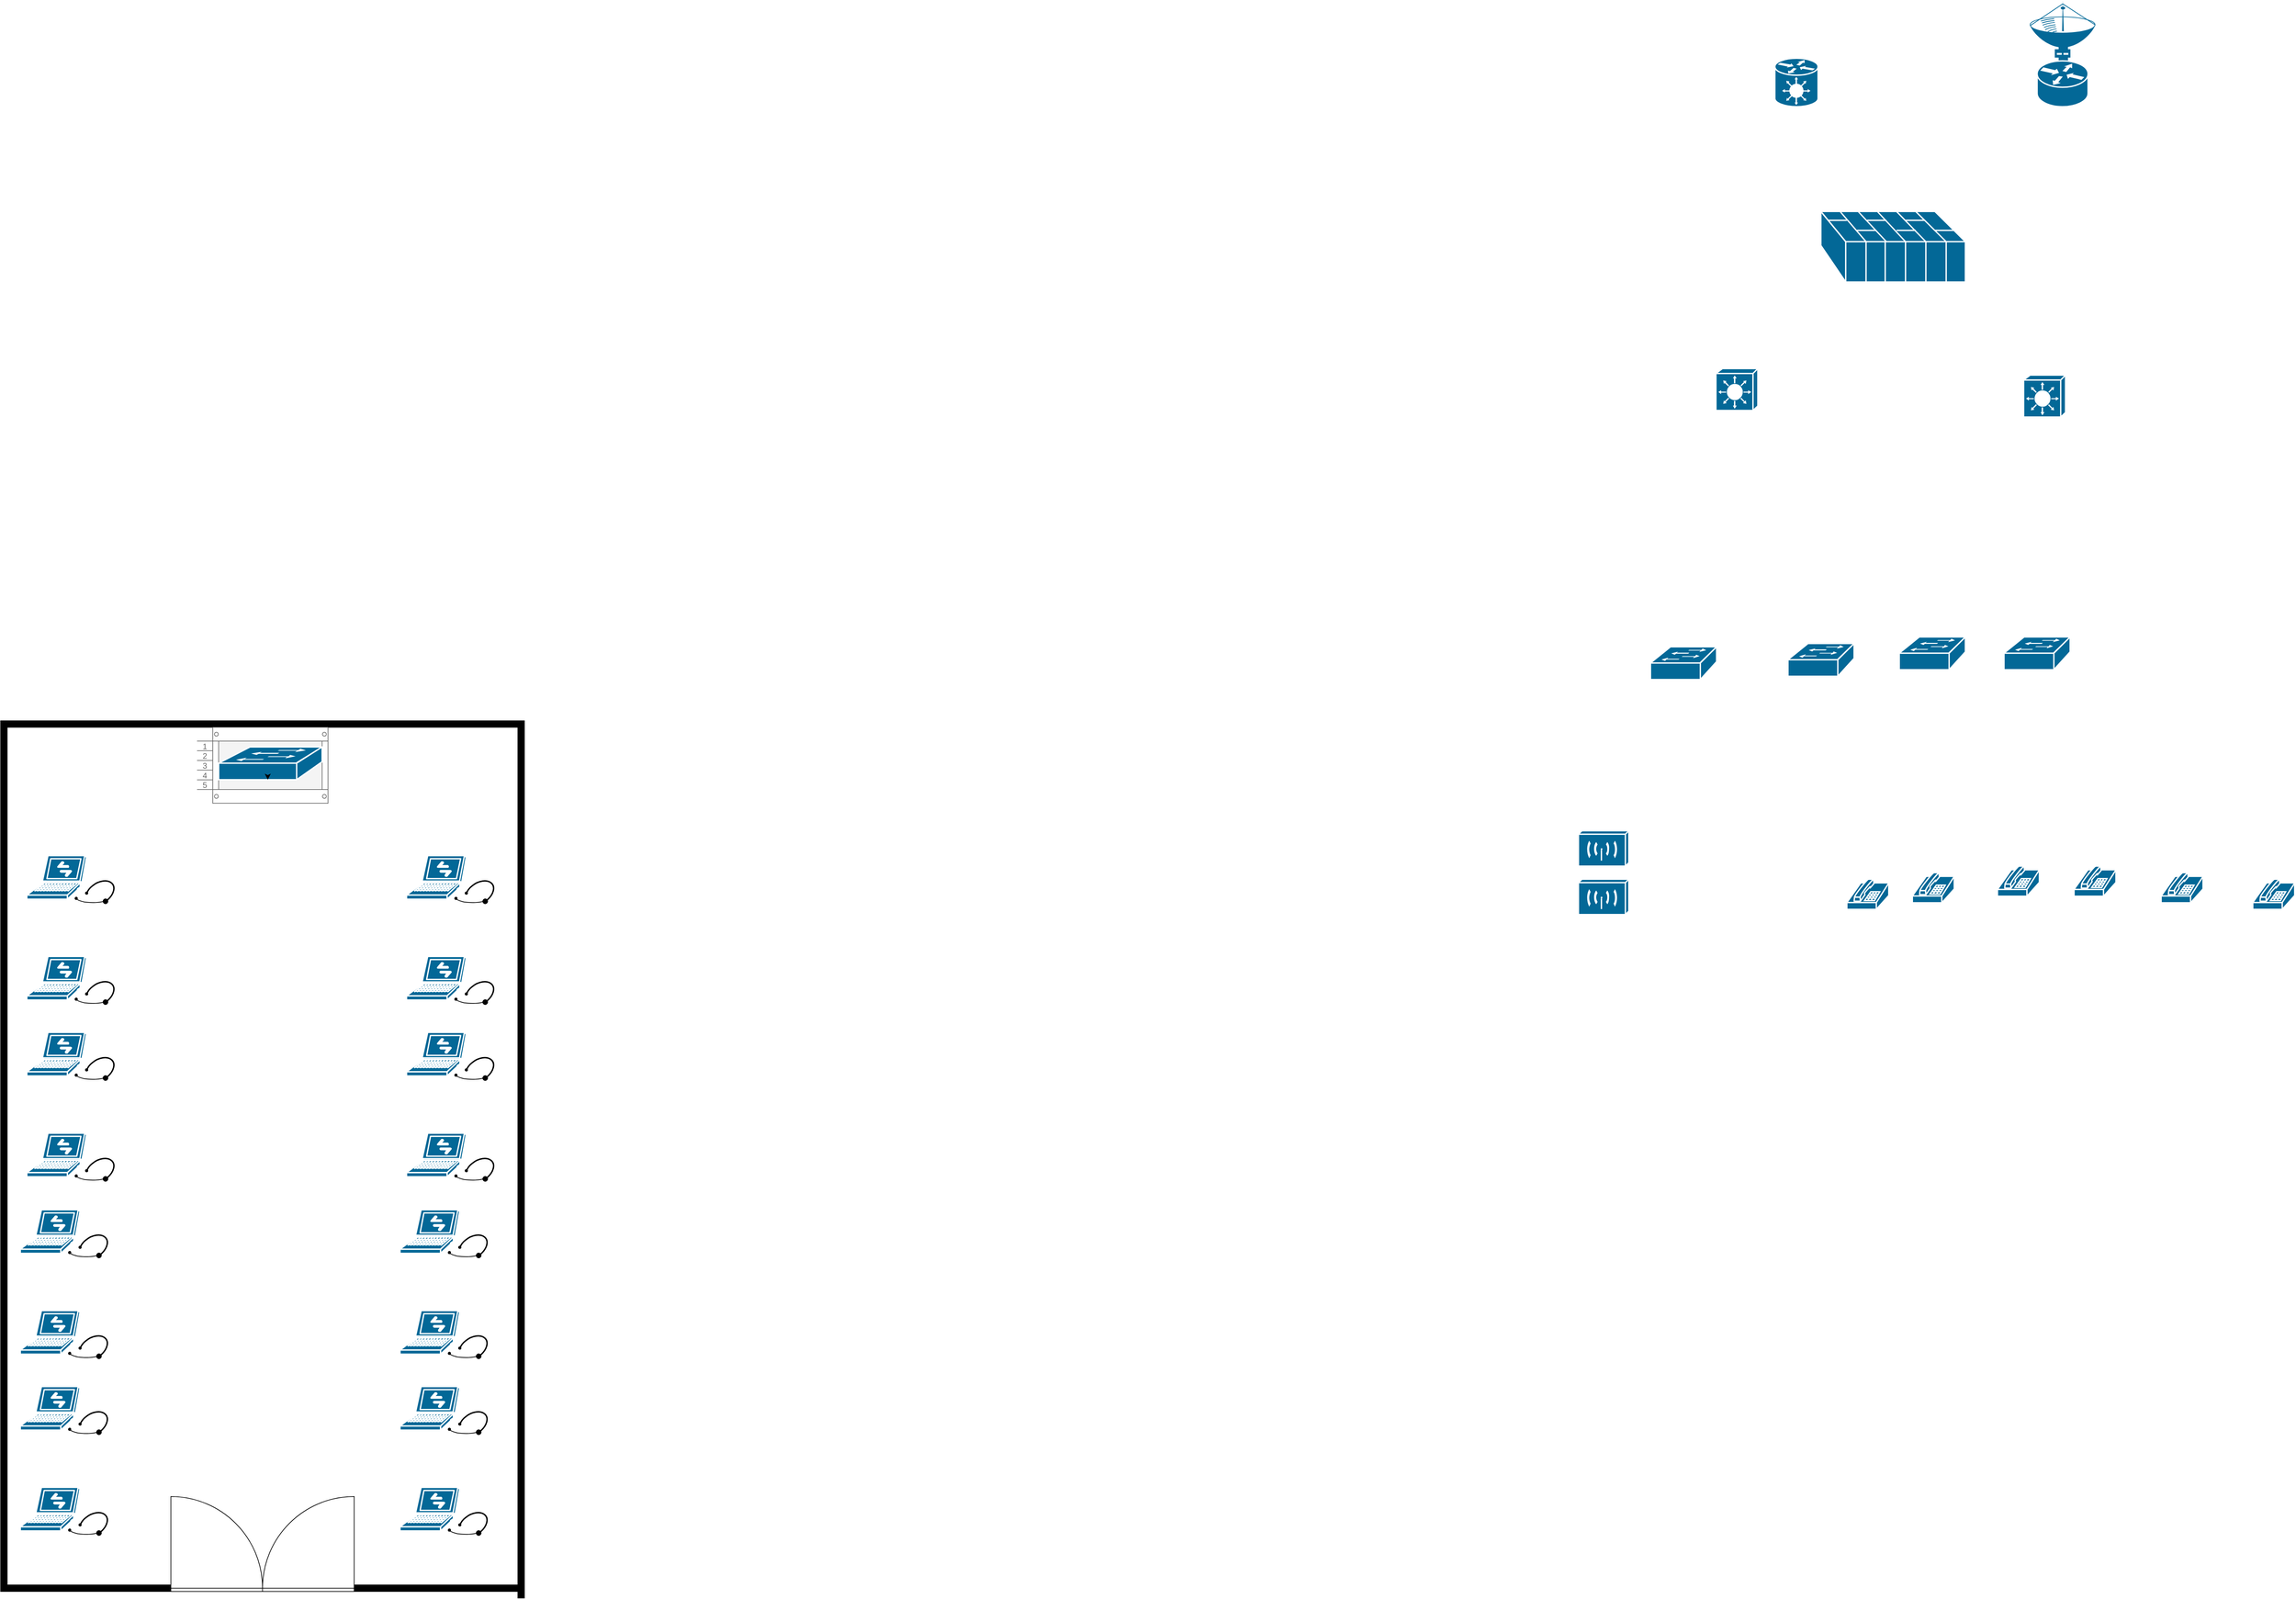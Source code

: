 <mxfile version="26.0.2">
  <diagram name="Page-1" id="c37626ed-c26b-45fb-9056-f9ebc6bb27b6">
    <mxGraphModel dx="5970" dy="5290" grid="1" gridSize="10" guides="1" tooltips="1" connect="1" arrows="1" fold="1" page="0" pageScale="1" pageWidth="1100" pageHeight="850" background="none" math="0" shadow="0">
      <root>
        <mxCell id="0" />
        <mxCell id="1" parent="0" />
        <mxCell id="Sa-cBsodcqxKnAaQ6hPb-1" value="" style="shape=mxgraph.cisco.hubs_and_gateways.generic_gateway;sketch=0;html=1;pointerEvents=1;dashed=0;fillColor=#036897;strokeColor=#ffffff;strokeWidth=2;verticalLabelPosition=bottom;verticalAlign=top;align=center;outlineConnect=0;" vertex="1" parent="1">
          <mxGeometry x="4090" y="-692" width="66" height="74" as="geometry" />
        </mxCell>
        <mxCell id="Sa-cBsodcqxKnAaQ6hPb-2" value="" style="shape=mxgraph.cisco.switches.workgroup_switch;sketch=0;html=1;pointerEvents=1;dashed=0;fillColor=#036897;strokeColor=#ffffff;strokeWidth=2;verticalLabelPosition=bottom;verticalAlign=top;align=center;outlineConnect=0;" vertex="1" parent="1">
          <mxGeometry x="3900" y="207" width="101" height="50" as="geometry" />
        </mxCell>
        <mxCell id="Sa-cBsodcqxKnAaQ6hPb-3" value="" style="shape=mxgraph.cisco.switches.workgroup_switch;sketch=0;html=1;pointerEvents=1;dashed=0;fillColor=#036897;strokeColor=#ffffff;strokeWidth=2;verticalLabelPosition=bottom;verticalAlign=top;align=center;outlineConnect=0;" vertex="1" parent="1">
          <mxGeometry x="4110" y="202" width="101" height="50" as="geometry" />
        </mxCell>
        <mxCell id="Sa-cBsodcqxKnAaQ6hPb-4" value="" style="shape=mxgraph.cisco.switches.workgroup_switch;sketch=0;html=1;pointerEvents=1;dashed=0;fillColor=#036897;strokeColor=#ffffff;strokeWidth=2;verticalLabelPosition=bottom;verticalAlign=top;align=center;outlineConnect=0;" vertex="1" parent="1">
          <mxGeometry x="4280" y="192" width="101" height="50" as="geometry" />
        </mxCell>
        <mxCell id="Sa-cBsodcqxKnAaQ6hPb-5" value="" style="shape=mxgraph.cisco.switches.workgroup_switch;sketch=0;html=1;pointerEvents=1;dashed=0;fillColor=#036897;strokeColor=#ffffff;strokeWidth=2;verticalLabelPosition=bottom;verticalAlign=top;align=center;outlineConnect=0;" vertex="1" parent="1">
          <mxGeometry x="4440" y="192" width="101" height="50" as="geometry" />
        </mxCell>
        <mxCell id="Sa-cBsodcqxKnAaQ6hPb-8" value="" style="shape=mxgraph.cisco.wireless.ground_terminal;sketch=0;html=1;pointerEvents=1;dashed=0;fillColor=#036897;strokeColor=#ffffff;strokeWidth=2;verticalLabelPosition=bottom;verticalAlign=top;align=center;outlineConnect=0;" vertex="1" parent="1">
          <mxGeometry x="4480" y="-780" width="99" height="162" as="geometry" />
        </mxCell>
        <mxCell id="Sa-cBsodcqxKnAaQ6hPb-10" value="" style="shape=mxgraph.cisco.modems_and_phones.phone;sketch=0;html=1;pointerEvents=1;dashed=0;fillColor=#036897;strokeColor=#ffffff;strokeWidth=2;verticalLabelPosition=bottom;verticalAlign=top;align=center;outlineConnect=0;" vertex="1" parent="1">
          <mxGeometry x="4200" y="562" width="64" height="46" as="geometry" />
        </mxCell>
        <mxCell id="Sa-cBsodcqxKnAaQ6hPb-11" value="" style="shape=mxgraph.cisco.modems_and_phones.phone;sketch=0;html=1;pointerEvents=1;dashed=0;fillColor=#036897;strokeColor=#ffffff;strokeWidth=2;verticalLabelPosition=bottom;verticalAlign=top;align=center;outlineConnect=0;" vertex="1" parent="1">
          <mxGeometry x="4300" y="552" width="64" height="46" as="geometry" />
        </mxCell>
        <mxCell id="Sa-cBsodcqxKnAaQ6hPb-12" value="" style="shape=mxgraph.cisco.modems_and_phones.phone;sketch=0;html=1;pointerEvents=1;dashed=0;fillColor=#036897;strokeColor=#ffffff;strokeWidth=2;verticalLabelPosition=bottom;verticalAlign=top;align=center;outlineConnect=0;" vertex="1" parent="1">
          <mxGeometry x="4430" y="542" width="64" height="46" as="geometry" />
        </mxCell>
        <mxCell id="Sa-cBsodcqxKnAaQ6hPb-13" value="" style="shape=mxgraph.cisco.modems_and_phones.phone;sketch=0;html=1;pointerEvents=1;dashed=0;fillColor=#036897;strokeColor=#ffffff;strokeWidth=2;verticalLabelPosition=bottom;verticalAlign=top;align=center;outlineConnect=0;" vertex="1" parent="1">
          <mxGeometry x="4547" y="542" width="64" height="46" as="geometry" />
        </mxCell>
        <mxCell id="Sa-cBsodcqxKnAaQ6hPb-14" value="" style="shape=mxgraph.cisco.modems_and_phones.phone;sketch=0;html=1;pointerEvents=1;dashed=0;fillColor=#036897;strokeColor=#ffffff;strokeWidth=2;verticalLabelPosition=bottom;verticalAlign=top;align=center;outlineConnect=0;" vertex="1" parent="1">
          <mxGeometry x="4680" y="552" width="64" height="46" as="geometry" />
        </mxCell>
        <mxCell id="Sa-cBsodcqxKnAaQ6hPb-15" value="" style="shape=mxgraph.cisco.modems_and_phones.phone;sketch=0;html=1;pointerEvents=1;dashed=0;fillColor=#036897;strokeColor=#ffffff;strokeWidth=2;verticalLabelPosition=bottom;verticalAlign=top;align=center;outlineConnect=0;" vertex="1" parent="1">
          <mxGeometry x="4820" y="562" width="64" height="46" as="geometry" />
        </mxCell>
        <mxCell id="Sa-cBsodcqxKnAaQ6hPb-16" value="" style="shape=mxgraph.cisco.misc.ip_communicator;sketch=0;html=1;pointerEvents=1;dashed=0;fillColor=#036897;strokeColor=#ffffff;strokeWidth=2;verticalLabelPosition=bottom;verticalAlign=top;align=center;outlineConnect=0;" vertex="1" parent="1">
          <mxGeometry x="1420" y="526" width="136" height="74" as="geometry" />
        </mxCell>
        <mxCell id="Sa-cBsodcqxKnAaQ6hPb-17" value="" style="shape=mxgraph.cisco.security.firewall;sketch=0;html=1;pointerEvents=1;dashed=0;fillColor=#036897;strokeColor=#ffffff;strokeWidth=2;verticalLabelPosition=bottom;verticalAlign=top;align=center;outlineConnect=0;direction=north;" vertex="1" parent="1">
          <mxGeometry x="4160.25" y="-458" width="220.75" height="107.75" as="geometry" />
        </mxCell>
        <mxCell id="Sa-cBsodcqxKnAaQ6hPb-18" value="" style="shape=mxgraph.cisco.switches.layer_3_switch;sketch=0;html=1;pointerEvents=1;dashed=0;fillColor=#036897;strokeColor=#ffffff;strokeWidth=2;verticalLabelPosition=bottom;verticalAlign=top;align=center;outlineConnect=0;" vertex="1" parent="1">
          <mxGeometry x="4000" y="-218" width="64" height="64" as="geometry" />
        </mxCell>
        <mxCell id="Sa-cBsodcqxKnAaQ6hPb-19" value="" style="shape=mxgraph.cisco.switches.layer_3_switch;sketch=0;html=1;pointerEvents=1;dashed=0;fillColor=#036897;strokeColor=#ffffff;strokeWidth=2;verticalLabelPosition=bottom;verticalAlign=top;align=center;outlineConnect=0;" vertex="1" parent="1">
          <mxGeometry x="4470" y="-208" width="64" height="64" as="geometry" />
        </mxCell>
        <mxCell id="Sa-cBsodcqxKnAaQ6hPb-20" value="" style="shape=mxgraph.cisco.wireless.wireless_transport;sketch=0;html=1;pointerEvents=1;dashed=0;fillColor=#036897;strokeColor=#ffffff;strokeWidth=2;verticalLabelPosition=bottom;verticalAlign=top;align=center;outlineConnect=0;" vertex="1" parent="1">
          <mxGeometry x="3790" y="488" width="77" height="54" as="geometry" />
        </mxCell>
        <mxCell id="Sa-cBsodcqxKnAaQ6hPb-21" value="" style="shape=mxgraph.cisco.wireless.wireless_transport;sketch=0;html=1;pointerEvents=1;dashed=0;fillColor=#036897;strokeColor=#ffffff;strokeWidth=2;verticalLabelPosition=bottom;verticalAlign=top;align=center;outlineConnect=0;" vertex="1" parent="1">
          <mxGeometry x="3790" y="562" width="77" height="54" as="geometry" />
        </mxCell>
        <mxCell id="Sa-cBsodcqxKnAaQ6hPb-22" value="" style="verticalLabelPosition=bottom;html=1;verticalAlign=top;align=center;shape=mxgraph.floorplan.wallCorner;fillColor=strokeColor;direction=south;" vertex="1" parent="1">
          <mxGeometry x="1840" y="320" width="340" height="1340" as="geometry" />
        </mxCell>
        <mxCell id="Sa-cBsodcqxKnAaQ6hPb-23" value="" style="verticalLabelPosition=bottom;html=1;verticalAlign=top;align=center;shape=mxgraph.floorplan.wallCorner;fillColor=strokeColor;" vertex="1" parent="1">
          <mxGeometry x="1380" y="320" width="470" height="1330" as="geometry" />
        </mxCell>
        <mxCell id="Sa-cBsodcqxKnAaQ6hPb-25" value="" style="verticalLabelPosition=bottom;html=1;verticalAlign=top;align=center;shape=mxgraph.floorplan.doorUneven;dx=0.5;direction=west;" vertex="1" parent="1">
          <mxGeometry x="1640" y="1565" width="280" height="85" as="geometry" />
        </mxCell>
        <mxCell id="Sa-cBsodcqxKnAaQ6hPb-26" value="" style="verticalLabelPosition=bottom;html=1;verticalAlign=top;align=center;shape=mxgraph.floorplan.wall;fillColor=strokeColor;" vertex="1" parent="1">
          <mxGeometry x="1390" y="1640" width="250" height="10" as="geometry" />
        </mxCell>
        <mxCell id="Sa-cBsodcqxKnAaQ6hPb-27" value="" style="verticalLabelPosition=bottom;html=1;verticalAlign=top;align=center;shape=mxgraph.floorplan.wall;fillColor=strokeColor;" vertex="1" parent="1">
          <mxGeometry x="1920" y="1640" width="250" height="10" as="geometry" />
        </mxCell>
        <mxCell id="Sa-cBsodcqxKnAaQ6hPb-28" value="" style="shape=mxgraph.cisco.misc.ip_communicator;sketch=0;html=1;pointerEvents=1;dashed=0;fillColor=#036897;strokeColor=#ffffff;strokeWidth=2;verticalLabelPosition=bottom;verticalAlign=top;align=center;outlineConnect=0;" vertex="1" parent="1">
          <mxGeometry x="1420" y="680" width="136" height="74" as="geometry" />
        </mxCell>
        <mxCell id="Sa-cBsodcqxKnAaQ6hPb-29" value="" style="shape=mxgraph.cisco.misc.ip_communicator;sketch=0;html=1;pointerEvents=1;dashed=0;fillColor=#036897;strokeColor=#ffffff;strokeWidth=2;verticalLabelPosition=bottom;verticalAlign=top;align=center;outlineConnect=0;" vertex="1" parent="1">
          <mxGeometry x="1420" y="796" width="136" height="74" as="geometry" />
        </mxCell>
        <mxCell id="Sa-cBsodcqxKnAaQ6hPb-30" value="" style="shape=mxgraph.cisco.misc.ip_communicator;sketch=0;html=1;pointerEvents=1;dashed=0;fillColor=#036897;strokeColor=#ffffff;strokeWidth=2;verticalLabelPosition=bottom;verticalAlign=top;align=center;outlineConnect=0;" vertex="1" parent="1">
          <mxGeometry x="1420" y="950" width="136" height="74" as="geometry" />
        </mxCell>
        <mxCell id="Sa-cBsodcqxKnAaQ6hPb-31" value="" style="shape=mxgraph.cisco.misc.ip_communicator;sketch=0;html=1;pointerEvents=1;dashed=0;fillColor=#036897;strokeColor=#ffffff;strokeWidth=2;verticalLabelPosition=bottom;verticalAlign=top;align=center;outlineConnect=0;" vertex="1" parent="1">
          <mxGeometry x="1410" y="1067" width="136" height="74" as="geometry" />
        </mxCell>
        <mxCell id="Sa-cBsodcqxKnAaQ6hPb-32" value="" style="shape=mxgraph.cisco.misc.ip_communicator;sketch=0;html=1;pointerEvents=1;dashed=0;fillColor=#036897;strokeColor=#ffffff;strokeWidth=2;verticalLabelPosition=bottom;verticalAlign=top;align=center;outlineConnect=0;" vertex="1" parent="1">
          <mxGeometry x="1410" y="1221" width="136" height="74" as="geometry" />
        </mxCell>
        <mxCell id="Sa-cBsodcqxKnAaQ6hPb-33" value="" style="shape=mxgraph.cisco.misc.ip_communicator;sketch=0;html=1;pointerEvents=1;dashed=0;fillColor=#036897;strokeColor=#ffffff;strokeWidth=2;verticalLabelPosition=bottom;verticalAlign=top;align=center;outlineConnect=0;" vertex="1" parent="1">
          <mxGeometry x="1410" y="1337" width="136" height="74" as="geometry" />
        </mxCell>
        <mxCell id="Sa-cBsodcqxKnAaQ6hPb-34" value="" style="shape=mxgraph.cisco.misc.ip_communicator;sketch=0;html=1;pointerEvents=1;dashed=0;fillColor=#036897;strokeColor=#ffffff;strokeWidth=2;verticalLabelPosition=bottom;verticalAlign=top;align=center;outlineConnect=0;" vertex="1" parent="1">
          <mxGeometry x="1410" y="1491" width="136" height="74" as="geometry" />
        </mxCell>
        <mxCell id="Sa-cBsodcqxKnAaQ6hPb-35" value="" style="shape=mxgraph.cisco.misc.ip_communicator;sketch=0;html=1;pointerEvents=1;dashed=0;fillColor=#036897;strokeColor=#ffffff;strokeWidth=2;verticalLabelPosition=bottom;verticalAlign=top;align=center;outlineConnect=0;" vertex="1" parent="1">
          <mxGeometry x="1990" y="1491" width="136" height="74" as="geometry" />
        </mxCell>
        <mxCell id="Sa-cBsodcqxKnAaQ6hPb-36" value="" style="shape=mxgraph.cisco.misc.ip_communicator;sketch=0;html=1;pointerEvents=1;dashed=0;fillColor=#036897;strokeColor=#ffffff;strokeWidth=2;verticalLabelPosition=bottom;verticalAlign=top;align=center;outlineConnect=0;" vertex="1" parent="1">
          <mxGeometry x="1990" y="1337" width="136" height="74" as="geometry" />
        </mxCell>
        <mxCell id="Sa-cBsodcqxKnAaQ6hPb-37" value="" style="shape=mxgraph.cisco.misc.ip_communicator;sketch=0;html=1;pointerEvents=1;dashed=0;fillColor=#036897;strokeColor=#ffffff;strokeWidth=2;verticalLabelPosition=bottom;verticalAlign=top;align=center;outlineConnect=0;" vertex="1" parent="1">
          <mxGeometry x="1990" y="1221" width="136" height="74" as="geometry" />
        </mxCell>
        <mxCell id="Sa-cBsodcqxKnAaQ6hPb-38" value="" style="shape=mxgraph.cisco.misc.ip_communicator;sketch=0;html=1;pointerEvents=1;dashed=0;fillColor=#036897;strokeColor=#ffffff;strokeWidth=2;verticalLabelPosition=bottom;verticalAlign=top;align=center;outlineConnect=0;" vertex="1" parent="1">
          <mxGeometry x="1990" y="1067" width="136" height="74" as="geometry" />
        </mxCell>
        <mxCell id="Sa-cBsodcqxKnAaQ6hPb-39" value="" style="shape=mxgraph.cisco.misc.ip_communicator;sketch=0;html=1;pointerEvents=1;dashed=0;fillColor=#036897;strokeColor=#ffffff;strokeWidth=2;verticalLabelPosition=bottom;verticalAlign=top;align=center;outlineConnect=0;" vertex="1" parent="1">
          <mxGeometry x="2000" y="950" width="136" height="74" as="geometry" />
        </mxCell>
        <mxCell id="Sa-cBsodcqxKnAaQ6hPb-40" value="" style="shape=mxgraph.cisco.misc.ip_communicator;sketch=0;html=1;pointerEvents=1;dashed=0;fillColor=#036897;strokeColor=#ffffff;strokeWidth=2;verticalLabelPosition=bottom;verticalAlign=top;align=center;outlineConnect=0;" vertex="1" parent="1">
          <mxGeometry x="2000" y="796" width="136" height="74" as="geometry" />
        </mxCell>
        <mxCell id="Sa-cBsodcqxKnAaQ6hPb-41" value="" style="shape=mxgraph.cisco.misc.ip_communicator;sketch=0;html=1;pointerEvents=1;dashed=0;fillColor=#036897;strokeColor=#ffffff;strokeWidth=2;verticalLabelPosition=bottom;verticalAlign=top;align=center;outlineConnect=0;" vertex="1" parent="1">
          <mxGeometry x="2000" y="680" width="136" height="74" as="geometry" />
        </mxCell>
        <mxCell id="Sa-cBsodcqxKnAaQ6hPb-42" value="" style="shape=mxgraph.cisco.misc.ip_communicator;sketch=0;html=1;pointerEvents=1;dashed=0;fillColor=#036897;strokeColor=#ffffff;strokeWidth=2;verticalLabelPosition=bottom;verticalAlign=top;align=center;outlineConnect=0;" vertex="1" parent="1">
          <mxGeometry x="2000" y="526" width="136" height="74" as="geometry" />
        </mxCell>
        <mxCell id="Sa-cBsodcqxKnAaQ6hPb-45" value="" style="strokeColor=#666666;html=1;verticalLabelPosition=bottom;labelBackgroundColor=#ffffff;verticalAlign=top;outlineConnect=0;shadow=0;dashed=0;shape=mxgraph.rackGeneral.rackCabinet3;fillColor2=#f4f4f4;container=1;collapsible=0;childLayout=rack;allowGaps=1;marginLeft=33;marginRight=9;marginTop=21;marginBottom=22;textColor=#666666;numDisp=ascend;" vertex="1" parent="1">
          <mxGeometry x="1680" y="330" width="200" height="120" as="geometry" />
        </mxCell>
        <mxCell id="Sa-cBsodcqxKnAaQ6hPb-6" value="" style="shape=mxgraph.cisco.switches.workgroup_switch;sketch=0;html=1;pointerEvents=1;dashed=0;fillColor=#036897;strokeColor=#ffffff;strokeWidth=2;verticalLabelPosition=bottom;verticalAlign=top;align=center;outlineConnect=0;" vertex="1" parent="Sa-cBsodcqxKnAaQ6hPb-45">
          <mxGeometry x="33" y="30" width="158" height="50" as="geometry" />
        </mxCell>
        <mxCell id="Sa-cBsodcqxKnAaQ6hPb-7" style="edgeStyle=orthogonalEdgeStyle;rounded=0;orthogonalLoop=1;jettySize=auto;html=1;exitX=0.5;exitY=0.98;exitDx=0;exitDy=0;exitPerimeter=0;" edge="1" parent="Sa-cBsodcqxKnAaQ6hPb-45">
          <mxGeometry relative="1" as="geometry">
            <mxPoint x="108" y="79" as="sourcePoint" />
            <mxPoint x="108" y="80" as="targetPoint" />
          </mxGeometry>
        </mxCell>
      </root>
    </mxGraphModel>
  </diagram>
</mxfile>
